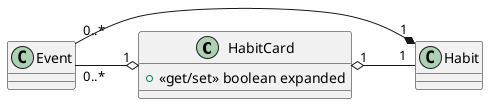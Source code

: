 @startuml

class HabitCard {
    + <<get/set>> boolean expanded
}

Event "0..*" -o "1" HabitCard : \t
HabitCard "1" o- "1" Habit : \t

Habit "1" *- "0..*" Event

@enduml
